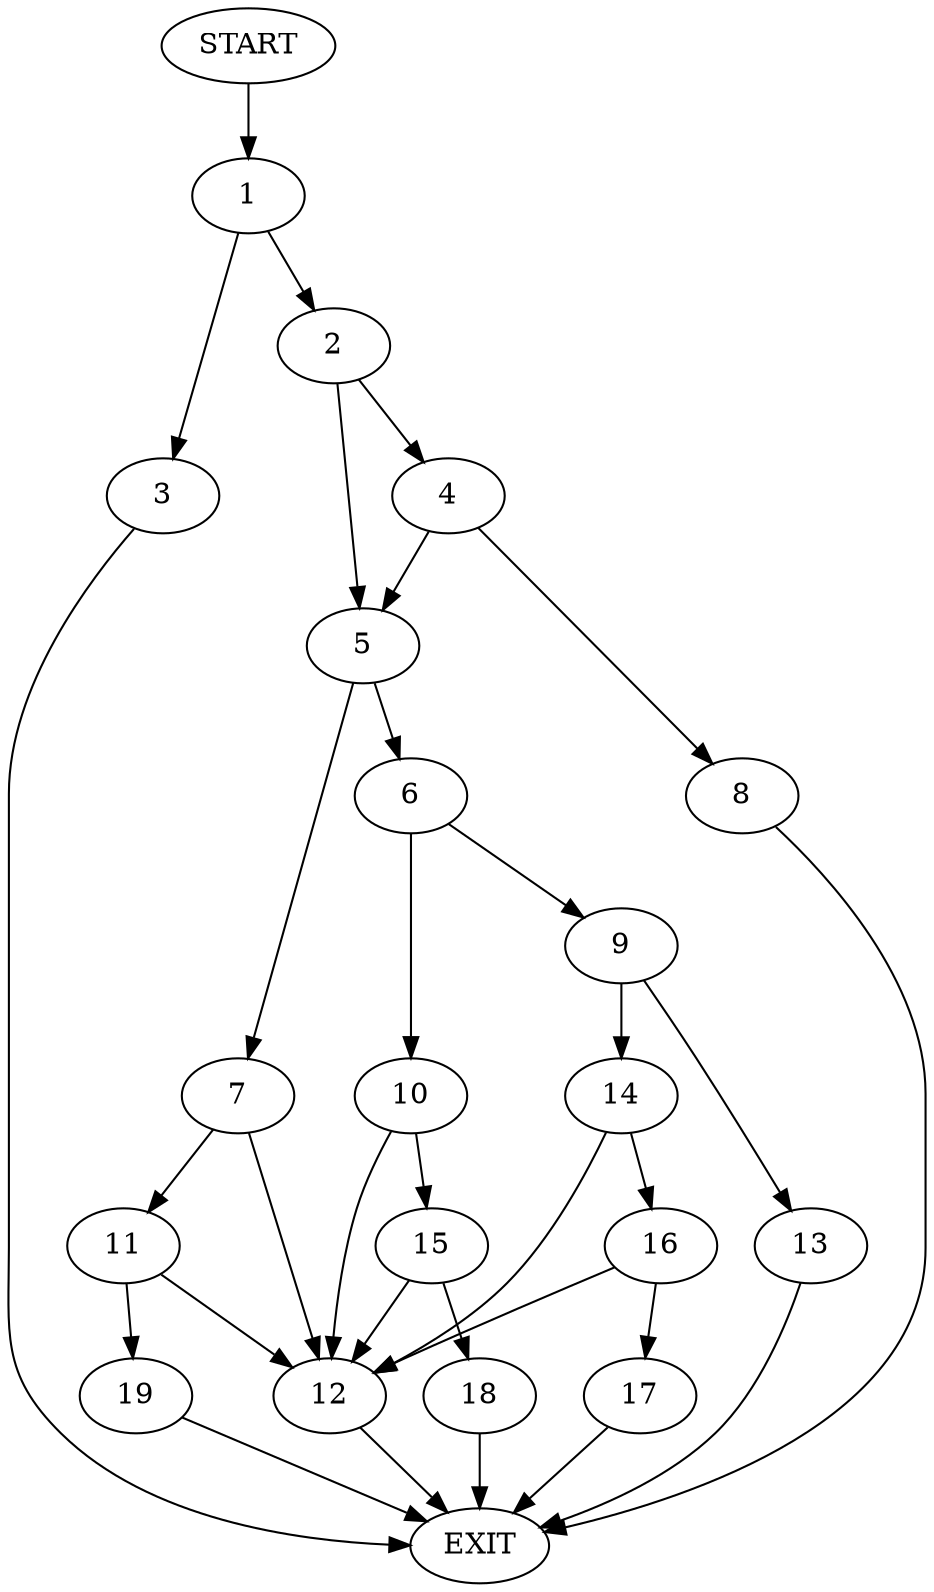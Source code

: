 digraph {
0 [label="START"]
20 [label="EXIT"]
0 -> 1
1 -> 2
1 -> 3
3 -> 20
2 -> 4
2 -> 5
5 -> 6
5 -> 7
4 -> 8
4 -> 5
8 -> 20
6 -> 9
6 -> 10
7 -> 11
7 -> 12
9 -> 13
9 -> 14
10 -> 15
10 -> 12
13 -> 20
14 -> 16
14 -> 12
12 -> 20
16 -> 12
16 -> 17
17 -> 20
15 -> 18
15 -> 12
18 -> 20
11 -> 19
11 -> 12
19 -> 20
}
